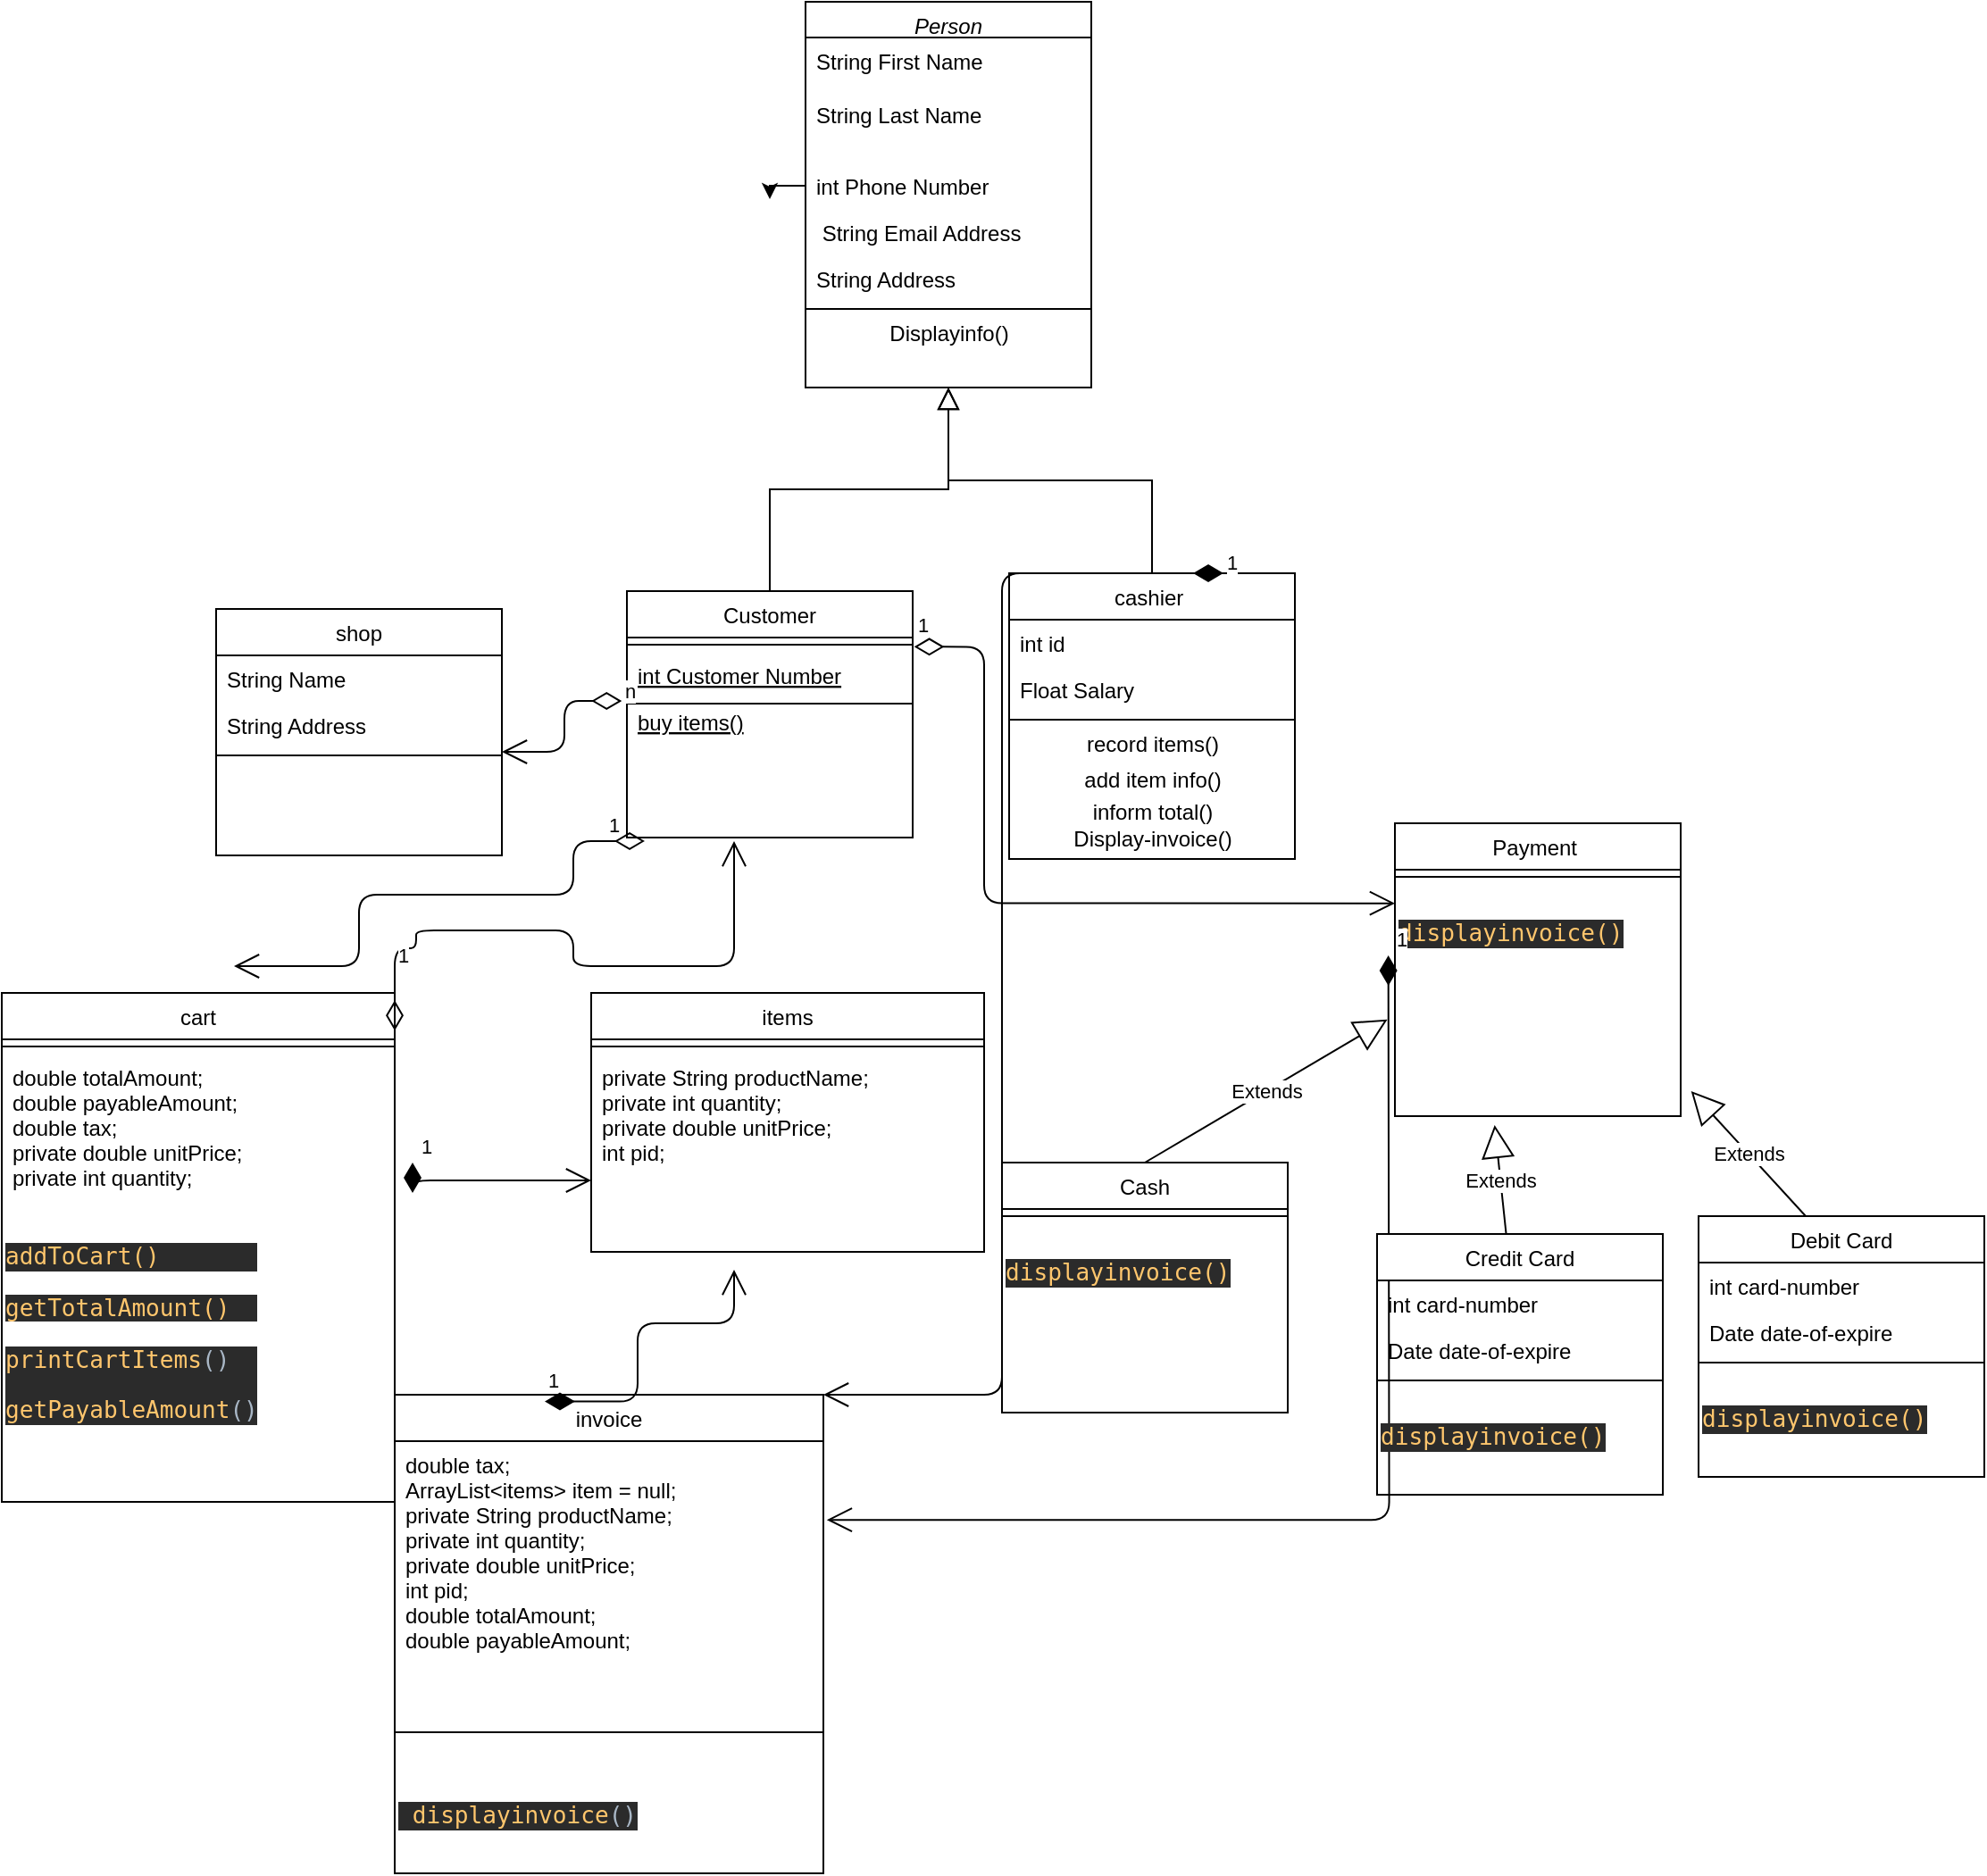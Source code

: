 <mxfile version="14.5.1" type="device"><diagram id="C5RBs43oDa-KdzZeNtuy" name="Page-1"><mxGraphModel dx="2247" dy="823" grid="1" gridSize="10" guides="1" tooltips="1" connect="1" arrows="1" fold="1" page="1" pageScale="1" pageWidth="827" pageHeight="1169" math="0" shadow="0"><root><mxCell id="WIyWlLk6GJQsqaUBKTNV-0"/><mxCell id="WIyWlLk6GJQsqaUBKTNV-1" parent="WIyWlLk6GJQsqaUBKTNV-0"/><mxCell id="zkfFHV4jXpPFQw0GAbJ--0" value="Person" style="swimlane;fontStyle=2;align=center;verticalAlign=top;childLayout=stackLayout;horizontal=1;startSize=20;horizontalStack=0;resizeParent=1;resizeLast=0;collapsible=1;marginBottom=0;rounded=0;shadow=0;strokeWidth=1;" parent="WIyWlLk6GJQsqaUBKTNV-1" vertex="1"><mxGeometry x="220" y="30" width="160" height="216" as="geometry"><mxRectangle x="230" y="140" width="160" height="26" as="alternateBounds"/></mxGeometry></mxCell><mxCell id="zkfFHV4jXpPFQw0GAbJ--1" value="String First Name&#10;" style="text;align=left;verticalAlign=top;spacingLeft=4;spacingRight=4;overflow=hidden;rotatable=0;points=[[0,0.5],[1,0.5]];portConstraint=eastwest;" parent="zkfFHV4jXpPFQw0GAbJ--0" vertex="1"><mxGeometry y="20" width="160" height="30" as="geometry"/></mxCell><mxCell id="ffJfTyDO9fUsl5A1PgNT-1" value="String Last Name" style="text;align=left;verticalAlign=top;spacingLeft=4;spacingRight=4;overflow=hidden;rotatable=0;points=[[0,0.5],[1,0.5]];portConstraint=eastwest;" vertex="1" parent="zkfFHV4jXpPFQw0GAbJ--0"><mxGeometry y="50" width="160" height="40" as="geometry"/></mxCell><mxCell id="zkfFHV4jXpPFQw0GAbJ--2" value="int Phone Number" style="text;align=left;verticalAlign=top;spacingLeft=4;spacingRight=4;overflow=hidden;rotatable=0;points=[[0,0.5],[1,0.5]];portConstraint=eastwest;rounded=0;shadow=0;html=0;" parent="zkfFHV4jXpPFQw0GAbJ--0" vertex="1"><mxGeometry y="90" width="160" height="26" as="geometry"/></mxCell><mxCell id="zkfFHV4jXpPFQw0GAbJ--3" value=" String Email Address" style="text;align=left;verticalAlign=top;spacingLeft=4;spacingRight=4;overflow=hidden;rotatable=0;points=[[0,0.5],[1,0.5]];portConstraint=eastwest;rounded=0;shadow=0;html=0;" parent="zkfFHV4jXpPFQw0GAbJ--0" vertex="1"><mxGeometry y="116" width="160" height="26" as="geometry"/></mxCell><mxCell id="GKxBfJkAJCEx7mi1n7hX-56" value="String Address" style="text;align=left;verticalAlign=top;spacingLeft=4;spacingRight=4;overflow=hidden;rotatable=0;points=[[0,0.5],[1,0.5]];portConstraint=eastwest;rounded=0;shadow=0;html=0;" parent="zkfFHV4jXpPFQw0GAbJ--0" vertex="1"><mxGeometry y="142" width="160" height="26" as="geometry"/></mxCell><mxCell id="zkfFHV4jXpPFQw0GAbJ--4" value="" style="line;html=1;strokeWidth=1;align=left;verticalAlign=middle;spacingTop=-1;spacingLeft=3;spacingRight=3;rotatable=0;labelPosition=right;points=[];portConstraint=eastwest;" parent="zkfFHV4jXpPFQw0GAbJ--0" vertex="1"><mxGeometry y="168" width="160" height="8" as="geometry"/></mxCell><mxCell id="ffJfTyDO9fUsl5A1PgNT-4" value="Displayinfo()" style="text;html=1;align=center;verticalAlign=middle;resizable=0;points=[];autosize=1;" vertex="1" parent="zkfFHV4jXpPFQw0GAbJ--0"><mxGeometry y="176" width="160" height="20" as="geometry"/></mxCell><mxCell id="zkfFHV4jXpPFQw0GAbJ--6" value="Customer" style="swimlane;fontStyle=0;align=center;verticalAlign=top;childLayout=stackLayout;horizontal=1;startSize=26;horizontalStack=0;resizeParent=1;resizeLast=0;collapsible=1;marginBottom=0;rounded=0;shadow=0;strokeWidth=1;" parent="WIyWlLk6GJQsqaUBKTNV-1" vertex="1"><mxGeometry x="120" y="360" width="160" height="138" as="geometry"><mxRectangle x="130" y="380" width="160" height="26" as="alternateBounds"/></mxGeometry></mxCell><mxCell id="zkfFHV4jXpPFQw0GAbJ--9" value="" style="line;html=1;strokeWidth=1;align=left;verticalAlign=middle;spacingTop=-1;spacingLeft=3;spacingRight=3;rotatable=0;labelPosition=right;points=[];portConstraint=eastwest;" parent="zkfFHV4jXpPFQw0GAbJ--6" vertex="1"><mxGeometry y="26" width="160" height="8" as="geometry"/></mxCell><mxCell id="zkfFHV4jXpPFQw0GAbJ--10" value="int Customer Number" style="text;align=left;verticalAlign=top;spacingLeft=4;spacingRight=4;overflow=hidden;rotatable=0;points=[[0,0.5],[1,0.5]];portConstraint=eastwest;fontStyle=4" parent="zkfFHV4jXpPFQw0GAbJ--6" vertex="1"><mxGeometry y="34" width="160" height="26" as="geometry"/></mxCell><mxCell id="ffJfTyDO9fUsl5A1PgNT-3" value="" style="endArrow=none;html=1;" edge="1" parent="zkfFHV4jXpPFQw0GAbJ--6" source="ffJfTyDO9fUsl5A1PgNT-2" target="ffJfTyDO9fUsl5A1PgNT-2"><mxGeometry width="50" height="50" relative="1" as="geometry"><mxPoint y="110" as="sourcePoint"/><mxPoint x="50" y="60" as="targetPoint"/><Array as="points"><mxPoint x="160" y="63"/><mxPoint y="63"/></Array></mxGeometry></mxCell><mxCell id="ffJfTyDO9fUsl5A1PgNT-2" value="buy items()" style="text;align=left;verticalAlign=top;spacingLeft=4;spacingRight=4;overflow=hidden;rotatable=0;points=[[0,0.5],[1,0.5]];portConstraint=eastwest;fontStyle=4" vertex="1" parent="zkfFHV4jXpPFQw0GAbJ--6"><mxGeometry y="60" width="160" height="36" as="geometry"/></mxCell><mxCell id="zkfFHV4jXpPFQw0GAbJ--12" value="" style="endArrow=block;endSize=10;endFill=0;shadow=0;strokeWidth=1;rounded=0;edgeStyle=elbowEdgeStyle;elbow=vertical;" parent="WIyWlLk6GJQsqaUBKTNV-1" source="zkfFHV4jXpPFQw0GAbJ--6" target="zkfFHV4jXpPFQw0GAbJ--0" edge="1"><mxGeometry width="160" relative="1" as="geometry"><mxPoint x="200" y="203" as="sourcePoint"/><mxPoint x="200" y="203" as="targetPoint"/></mxGeometry></mxCell><mxCell id="zkfFHV4jXpPFQw0GAbJ--13" value="cashier " style="swimlane;fontStyle=0;align=center;verticalAlign=top;childLayout=stackLayout;horizontal=1;startSize=26;horizontalStack=0;resizeParent=1;resizeLast=0;collapsible=1;marginBottom=0;rounded=0;shadow=0;strokeWidth=1;" parent="WIyWlLk6GJQsqaUBKTNV-1" vertex="1"><mxGeometry x="334" y="350" width="160" height="160" as="geometry"><mxRectangle x="340" y="380" width="170" height="26" as="alternateBounds"/></mxGeometry></mxCell><mxCell id="zkfFHV4jXpPFQw0GAbJ--14" value="int id&#10;" style="text;align=left;verticalAlign=top;spacingLeft=4;spacingRight=4;overflow=hidden;rotatable=0;points=[[0,0.5],[1,0.5]];portConstraint=eastwest;" parent="zkfFHV4jXpPFQw0GAbJ--13" vertex="1"><mxGeometry y="26" width="160" height="26" as="geometry"/></mxCell><mxCell id="GKxBfJkAJCEx7mi1n7hX-58" value="Float Salary" style="text;align=left;verticalAlign=top;spacingLeft=4;spacingRight=4;overflow=hidden;rotatable=0;points=[[0,0.5],[1,0.5]];portConstraint=eastwest;" parent="zkfFHV4jXpPFQw0GAbJ--13" vertex="1"><mxGeometry y="52" width="160" height="26" as="geometry"/></mxCell><mxCell id="zkfFHV4jXpPFQw0GAbJ--15" value="" style="line;html=1;strokeWidth=1;align=left;verticalAlign=middle;spacingTop=-1;spacingLeft=3;spacingRight=3;rotatable=0;labelPosition=right;points=[];portConstraint=eastwest;" parent="zkfFHV4jXpPFQw0GAbJ--13" vertex="1"><mxGeometry y="78" width="160" height="8" as="geometry"/></mxCell><mxCell id="GKxBfJkAJCEx7mi1n7hX-59" value="record items()&lt;br&gt;" style="text;html=1;align=center;verticalAlign=middle;resizable=0;points=[];autosize=1;" parent="zkfFHV4jXpPFQw0GAbJ--13" vertex="1"><mxGeometry y="86" width="160" height="20" as="geometry"/></mxCell><mxCell id="GKxBfJkAJCEx7mi1n7hX-60" value="add item info()&lt;span style=&quot;color: rgba(0 , 0 , 0 , 0) ; font-family: monospace ; font-size: 0px&quot;&gt;%3CmxGraphModel%3E%3Croot%3E%3CmxCell%20id%3D%220%22%2F%3E%3CmxCell%20id%3D%221%22%20parent%3D%220%22%2F%3E%3CmxCell%20id%3D%222%22%20value%3D%22record%20items()%26lt%3Bbr%26gt%3B%22%20style%3D%22text%3Bhtml%3D1%3Balign%3Dcenter%3BverticalAlign%3Dmiddle%3Bresizable%3D0%3Bpoints%3D%5B%5D%3Bautosize%3D1%3B%22%20vertex%3D%221%22%20parent%3D%221%22%3E%3CmxGeometry%20x%3D%22330%22%20y%3D%22446%22%20width%3D%22160%22%20height%3D%2220%22%20as%3D%22geometry%22%2F%3E%3C%2FmxCell%3E%3C%2Froot%3E%3C%2FmxGraphModel%3E&lt;/span&gt;" style="text;html=1;align=center;verticalAlign=middle;resizable=0;points=[];autosize=1;" parent="zkfFHV4jXpPFQw0GAbJ--13" vertex="1"><mxGeometry y="106" width="160" height="20" as="geometry"/></mxCell><mxCell id="GKxBfJkAJCEx7mi1n7hX-61" value="inform total()&lt;br&gt;Display-invoice()" style="text;html=1;align=center;verticalAlign=middle;resizable=0;points=[];autosize=1;" parent="zkfFHV4jXpPFQw0GAbJ--13" vertex="1"><mxGeometry y="126" width="160" height="30" as="geometry"/></mxCell><mxCell id="zkfFHV4jXpPFQw0GAbJ--16" value="" style="endArrow=block;endSize=10;endFill=0;shadow=0;strokeWidth=1;rounded=0;edgeStyle=elbowEdgeStyle;elbow=vertical;" parent="WIyWlLk6GJQsqaUBKTNV-1" source="zkfFHV4jXpPFQw0GAbJ--13" target="zkfFHV4jXpPFQw0GAbJ--0" edge="1"><mxGeometry width="160" relative="1" as="geometry"><mxPoint x="210" y="373" as="sourcePoint"/><mxPoint x="310" y="271" as="targetPoint"/></mxGeometry></mxCell><mxCell id="GKxBfJkAJCEx7mi1n7hX-16" value="Payment " style="swimlane;fontStyle=0;align=center;verticalAlign=top;childLayout=stackLayout;horizontal=1;startSize=26;horizontalStack=0;resizeParent=1;resizeLast=0;collapsible=1;marginBottom=0;rounded=0;shadow=0;strokeWidth=1;" parent="WIyWlLk6GJQsqaUBKTNV-1" vertex="1"><mxGeometry x="550" y="490" width="160" height="164" as="geometry"><mxRectangle x="550" y="140" width="160" height="26" as="alternateBounds"/></mxGeometry></mxCell><mxCell id="GKxBfJkAJCEx7mi1n7hX-19" value="" style="line;html=1;strokeWidth=1;align=left;verticalAlign=middle;spacingTop=-1;spacingLeft=3;spacingRight=3;rotatable=0;labelPosition=right;points=[];portConstraint=eastwest;" parent="GKxBfJkAJCEx7mi1n7hX-16" vertex="1"><mxGeometry y="26" width="160" height="8" as="geometry"/></mxCell><mxCell id="GKxBfJkAJCEx7mi1n7hX-45" value="Extends" style="endArrow=block;endSize=16;endFill=0;html=1;entryX=-0.026;entryY=-0.083;entryDx=0;entryDy=0;entryPerimeter=0;exitX=0.375;exitY=0;exitDx=0;exitDy=0;exitPerimeter=0;" parent="GKxBfJkAJCEx7mi1n7hX-16" source="GKxBfJkAJCEx7mi1n7hX-29" edge="1"><mxGeometry width="160" relative="1" as="geometry"><mxPoint x="221.68" y="188.18" as="sourcePoint"/><mxPoint x="165.84" y="150.002" as="targetPoint"/></mxGeometry></mxCell><mxCell id="ffJfTyDO9fUsl5A1PgNT-18" value="&lt;pre style=&quot;background-color: #2b2b2b ; color: #a9b7c6 ; font-family: &amp;#34;jetbrains mono&amp;#34; , monospace ; font-size: 9.8pt&quot;&gt;&lt;span style=&quot;color: #ffc66d&quot;&gt;displayinvoice()&lt;/span&gt;&lt;/pre&gt;" style="text;whiteSpace=wrap;html=1;" vertex="1" parent="GKxBfJkAJCEx7mi1n7hX-16"><mxGeometry y="34" width="160" height="60" as="geometry"/></mxCell><mxCell id="GKxBfJkAJCEx7mi1n7hX-29" value="Debit Card" style="swimlane;fontStyle=0;align=center;verticalAlign=top;childLayout=stackLayout;horizontal=1;startSize=26;horizontalStack=0;resizeParent=1;resizeLast=0;collapsible=1;marginBottom=0;rounded=0;shadow=0;strokeWidth=1;" parent="WIyWlLk6GJQsqaUBKTNV-1" vertex="1"><mxGeometry x="720" y="710" width="160" height="146" as="geometry"><mxRectangle x="550" y="140" width="160" height="26" as="alternateBounds"/></mxGeometry></mxCell><mxCell id="GKxBfJkAJCEx7mi1n7hX-30" value="int card-number" style="text;align=left;verticalAlign=top;spacingLeft=4;spacingRight=4;overflow=hidden;rotatable=0;points=[[0,0.5],[1,0.5]];portConstraint=eastwest;" parent="GKxBfJkAJCEx7mi1n7hX-29" vertex="1"><mxGeometry y="26" width="160" height="26" as="geometry"/></mxCell><mxCell id="GKxBfJkAJCEx7mi1n7hX-31" value="Date date-of-expire" style="text;align=left;verticalAlign=top;spacingLeft=4;spacingRight=4;overflow=hidden;rotatable=0;points=[[0,0.5],[1,0.5]];portConstraint=eastwest;rounded=0;shadow=0;html=0;" parent="GKxBfJkAJCEx7mi1n7hX-29" vertex="1"><mxGeometry y="52" width="160" height="26" as="geometry"/></mxCell><mxCell id="GKxBfJkAJCEx7mi1n7hX-32" value="" style="line;html=1;strokeWidth=1;align=left;verticalAlign=middle;spacingTop=-1;spacingLeft=3;spacingRight=3;rotatable=0;labelPosition=right;points=[];portConstraint=eastwest;" parent="GKxBfJkAJCEx7mi1n7hX-29" vertex="1"><mxGeometry y="78" width="160" height="8" as="geometry"/></mxCell><mxCell id="ffJfTyDO9fUsl5A1PgNT-19" value="&lt;pre style=&quot;background-color: #2b2b2b ; color: #a9b7c6 ; font-family: &amp;#34;jetbrains mono&amp;#34; , monospace ; font-size: 9.8pt&quot;&gt;&lt;span style=&quot;color: #ffc66d&quot;&gt;displayinvoice()&lt;/span&gt;&lt;/pre&gt;" style="text;whiteSpace=wrap;html=1;" vertex="1" parent="GKxBfJkAJCEx7mi1n7hX-29"><mxGeometry y="86" width="160" height="60" as="geometry"/></mxCell><mxCell id="GKxBfJkAJCEx7mi1n7hX-35" value="Cash" style="swimlane;fontStyle=0;align=center;verticalAlign=top;childLayout=stackLayout;horizontal=1;startSize=26;horizontalStack=0;resizeParent=1;resizeLast=0;collapsible=1;marginBottom=0;rounded=0;shadow=0;strokeWidth=1;" parent="WIyWlLk6GJQsqaUBKTNV-1" vertex="1"><mxGeometry x="330" y="680" width="160" height="140" as="geometry"><mxRectangle x="550" y="140" width="160" height="26" as="alternateBounds"/></mxGeometry></mxCell><mxCell id="GKxBfJkAJCEx7mi1n7hX-38" value="" style="line;html=1;strokeWidth=1;align=left;verticalAlign=middle;spacingTop=-1;spacingLeft=3;spacingRight=3;rotatable=0;labelPosition=right;points=[];portConstraint=eastwest;" parent="GKxBfJkAJCEx7mi1n7hX-35" vertex="1"><mxGeometry y="26" width="160" height="8" as="geometry"/></mxCell><mxCell id="ffJfTyDO9fUsl5A1PgNT-21" value="&lt;pre style=&quot;background-color: #2b2b2b ; color: #a9b7c6 ; font-family: &amp;#34;jetbrains mono&amp;#34; , monospace ; font-size: 9.8pt&quot;&gt;&lt;span style=&quot;color: #ffc66d&quot;&gt;displayinvoice()&lt;/span&gt;&lt;/pre&gt;" style="text;whiteSpace=wrap;html=1;" vertex="1" parent="GKxBfJkAJCEx7mi1n7hX-35"><mxGeometry y="34" width="160" height="60" as="geometry"/></mxCell><mxCell id="GKxBfJkAJCEx7mi1n7hX-44" value="Extends" style="endArrow=block;endSize=16;endFill=0;html=1;entryX=-0.026;entryY=-0.083;entryDx=0;entryDy=0;entryPerimeter=0;exitX=0.5;exitY=0;exitDx=0;exitDy=0;" parent="WIyWlLk6GJQsqaUBKTNV-1" source="GKxBfJkAJCEx7mi1n7hX-35" edge="1"><mxGeometry width="160" relative="1" as="geometry"><mxPoint x="480" y="630" as="sourcePoint"/><mxPoint x="545.84" y="599.842" as="targetPoint"/></mxGeometry></mxCell><mxCell id="GKxBfJkAJCEx7mi1n7hX-46" value="Extends" style="endArrow=block;endSize=16;endFill=0;html=1;entryX=0.349;entryY=1.192;entryDx=0;entryDy=0;entryPerimeter=0;" parent="WIyWlLk6GJQsqaUBKTNV-1" source="GKxBfJkAJCEx7mi1n7hX-67" edge="1"><mxGeometry width="160" relative="1" as="geometry"><mxPoint x="430" y="700" as="sourcePoint"/><mxPoint x="605.84" y="658.992" as="targetPoint"/></mxGeometry></mxCell><mxCell id="GKxBfJkAJCEx7mi1n7hX-47" value="1" style="endArrow=open;html=1;endSize=12;startArrow=diamondThin;startSize=14;startFill=0;edgeStyle=orthogonalEdgeStyle;align=left;verticalAlign=bottom;exitX=1.005;exitY=0.646;exitDx=0;exitDy=0;exitPerimeter=0;entryX=0;entryY=0.724;entryDx=0;entryDy=0;entryPerimeter=0;" parent="WIyWlLk6GJQsqaUBKTNV-1" source="zkfFHV4jXpPFQw0GAbJ--9" edge="1"><mxGeometry x="-1" y="3" relative="1" as="geometry"><mxPoint x="480" y="510" as="sourcePoint"/><mxPoint x="550" y="534.824" as="targetPoint"/><Array as="points"><mxPoint x="320" y="391"/><mxPoint x="320" y="535"/></Array></mxGeometry></mxCell><mxCell id="GKxBfJkAJCEx7mi1n7hX-48" value="shop" style="swimlane;fontStyle=0;align=center;verticalAlign=top;childLayout=stackLayout;horizontal=1;startSize=26;horizontalStack=0;resizeParent=1;resizeLast=0;collapsible=1;marginBottom=0;rounded=0;shadow=0;strokeWidth=1;" parent="WIyWlLk6GJQsqaUBKTNV-1" vertex="1"><mxGeometry x="-110" y="370" width="160" height="138" as="geometry"><mxRectangle x="130" y="380" width="160" height="26" as="alternateBounds"/></mxGeometry></mxCell><mxCell id="GKxBfJkAJCEx7mi1n7hX-49" value="String Name" style="text;align=left;verticalAlign=top;spacingLeft=4;spacingRight=4;overflow=hidden;rotatable=0;points=[[0,0.5],[1,0.5]];portConstraint=eastwest;" parent="GKxBfJkAJCEx7mi1n7hX-48" vertex="1"><mxGeometry y="26" width="160" height="26" as="geometry"/></mxCell><mxCell id="GKxBfJkAJCEx7mi1n7hX-50" value="String Address" style="text;align=left;verticalAlign=top;spacingLeft=4;spacingRight=4;overflow=hidden;rotatable=0;points=[[0,0.5],[1,0.5]];portConstraint=eastwest;rounded=0;shadow=0;html=0;" parent="GKxBfJkAJCEx7mi1n7hX-48" vertex="1"><mxGeometry y="52" width="160" height="26" as="geometry"/></mxCell><mxCell id="GKxBfJkAJCEx7mi1n7hX-51" value="" style="line;html=1;strokeWidth=1;align=left;verticalAlign=middle;spacingTop=-1;spacingLeft=3;spacingRight=3;rotatable=0;labelPosition=right;points=[];portConstraint=eastwest;" parent="GKxBfJkAJCEx7mi1n7hX-48" vertex="1"><mxGeometry y="78" width="160" height="8" as="geometry"/></mxCell><mxCell id="GKxBfJkAJCEx7mi1n7hX-54" value="n" style="endArrow=open;html=1;endSize=12;startArrow=diamondThin;startSize=14;startFill=0;edgeStyle=orthogonalEdgeStyle;align=left;verticalAlign=bottom;entryX=1;entryY=1.077;entryDx=0;entryDy=0;entryPerimeter=0;exitX=-0.018;exitY=1.058;exitDx=0;exitDy=0;exitPerimeter=0;" parent="WIyWlLk6GJQsqaUBKTNV-1" source="zkfFHV4jXpPFQw0GAbJ--10" target="GKxBfJkAJCEx7mi1n7hX-50" edge="1"><mxGeometry x="-1" y="3" relative="1" as="geometry"><mxPoint x="100" y="440" as="sourcePoint"/><mxPoint x="370" y="510" as="targetPoint"/></mxGeometry></mxCell><mxCell id="GKxBfJkAJCEx7mi1n7hX-62" value="items" style="swimlane;fontStyle=0;align=center;verticalAlign=top;childLayout=stackLayout;horizontal=1;startSize=26;horizontalStack=0;resizeParent=1;resizeLast=0;collapsible=1;marginBottom=0;rounded=0;shadow=0;strokeWidth=1;" parent="WIyWlLk6GJQsqaUBKTNV-1" vertex="1"><mxGeometry x="100" y="585" width="220" height="145" as="geometry"><mxRectangle x="550" y="140" width="160" height="26" as="alternateBounds"/></mxGeometry></mxCell><mxCell id="GKxBfJkAJCEx7mi1n7hX-63" value="" style="line;html=1;strokeWidth=1;align=left;verticalAlign=middle;spacingTop=-1;spacingLeft=3;spacingRight=3;rotatable=0;labelPosition=right;points=[];portConstraint=eastwest;" parent="GKxBfJkAJCEx7mi1n7hX-62" vertex="1"><mxGeometry y="26" width="220" height="8" as="geometry"/></mxCell><mxCell id="GKxBfJkAJCEx7mi1n7hX-65" value="private String productName;&#10;private int quantity;&#10;private double unitPrice;&#10;int pid;" style="text;align=left;verticalAlign=top;spacingLeft=4;spacingRight=4;overflow=hidden;rotatable=0;points=[[0,0.5],[1,0.5]];portConstraint=eastwest;" parent="GKxBfJkAJCEx7mi1n7hX-62" vertex="1"><mxGeometry y="34" width="220" height="76" as="geometry"/></mxCell><mxCell id="GKxBfJkAJCEx7mi1n7hX-64" value="1" style="endArrow=open;html=1;endSize=12;startArrow=diamondThin;startSize=14;startFill=1;edgeStyle=orthogonalEdgeStyle;align=left;verticalAlign=bottom;exitX=-0.023;exitY=0.846;exitDx=0;exitDy=0;exitPerimeter=0;entryX=1.008;entryY=0.306;entryDx=0;entryDy=0;entryPerimeter=0;" parent="WIyWlLk6GJQsqaUBKTNV-1" target="ffJfTyDO9fUsl5A1PgNT-9" edge="1"><mxGeometry x="-1" y="3" relative="1" as="geometry"><mxPoint x="546.32" y="563.996" as="sourcePoint"/><mxPoint x="340" y="630" as="targetPoint"/></mxGeometry></mxCell><mxCell id="GKxBfJkAJCEx7mi1n7hX-67" value="Credit Card" style="swimlane;fontStyle=0;align=center;verticalAlign=top;childLayout=stackLayout;horizontal=1;startSize=26;horizontalStack=0;resizeParent=1;resizeLast=0;collapsible=1;marginBottom=0;rounded=0;shadow=0;strokeWidth=1;" parent="WIyWlLk6GJQsqaUBKTNV-1" vertex="1"><mxGeometry x="540" y="720" width="160" height="146" as="geometry"><mxRectangle x="550" y="140" width="160" height="26" as="alternateBounds"/></mxGeometry></mxCell><mxCell id="GKxBfJkAJCEx7mi1n7hX-68" value="int card-number" style="text;align=left;verticalAlign=top;spacingLeft=4;spacingRight=4;overflow=hidden;rotatable=0;points=[[0,0.5],[1,0.5]];portConstraint=eastwest;" parent="GKxBfJkAJCEx7mi1n7hX-67" vertex="1"><mxGeometry y="26" width="160" height="26" as="geometry"/></mxCell><mxCell id="GKxBfJkAJCEx7mi1n7hX-69" value="Date date-of-expire" style="text;align=left;verticalAlign=top;spacingLeft=4;spacingRight=4;overflow=hidden;rotatable=0;points=[[0,0.5],[1,0.5]];portConstraint=eastwest;rounded=0;shadow=0;html=0;" parent="GKxBfJkAJCEx7mi1n7hX-67" vertex="1"><mxGeometry y="52" width="160" height="26" as="geometry"/></mxCell><mxCell id="GKxBfJkAJCEx7mi1n7hX-70" value="" style="line;html=1;strokeWidth=1;align=left;verticalAlign=middle;spacingTop=-1;spacingLeft=3;spacingRight=3;rotatable=0;labelPosition=right;points=[];portConstraint=eastwest;" parent="GKxBfJkAJCEx7mi1n7hX-67" vertex="1"><mxGeometry y="78" width="160" height="8" as="geometry"/></mxCell><mxCell id="ffJfTyDO9fUsl5A1PgNT-20" value="&lt;pre style=&quot;background-color: #2b2b2b ; color: #a9b7c6 ; font-family: &amp;#34;jetbrains mono&amp;#34; , monospace ; font-size: 9.8pt&quot;&gt;&lt;span style=&quot;color: #ffc66d&quot;&gt;displayinvoice()&lt;/span&gt;&lt;/pre&gt;" style="text;whiteSpace=wrap;html=1;" vertex="1" parent="GKxBfJkAJCEx7mi1n7hX-67"><mxGeometry y="86" width="160" height="60" as="geometry"/></mxCell><mxCell id="GKxBfJkAJCEx7mi1n7hX-71" value="cart" style="swimlane;fontStyle=0;align=center;verticalAlign=top;childLayout=stackLayout;horizontal=1;startSize=26;horizontalStack=0;resizeParent=1;resizeLast=0;collapsible=1;marginBottom=0;rounded=0;shadow=0;strokeWidth=1;" parent="WIyWlLk6GJQsqaUBKTNV-1" vertex="1"><mxGeometry x="-230" y="585" width="220" height="285" as="geometry"><mxRectangle x="550" y="140" width="160" height="26" as="alternateBounds"/></mxGeometry></mxCell><mxCell id="GKxBfJkAJCEx7mi1n7hX-72" value="" style="line;html=1;strokeWidth=1;align=left;verticalAlign=middle;spacingTop=-1;spacingLeft=3;spacingRight=3;rotatable=0;labelPosition=right;points=[];portConstraint=eastwest;" parent="GKxBfJkAJCEx7mi1n7hX-71" vertex="1"><mxGeometry y="26" width="220" height="8" as="geometry"/></mxCell><mxCell id="GKxBfJkAJCEx7mi1n7hX-73" value="double totalAmount;&#10;double payableAmount;&#10;double tax;&#10;private double unitPrice;&#10;private int quantity;" style="text;align=left;verticalAlign=top;spacingLeft=4;spacingRight=4;overflow=hidden;rotatable=0;points=[[0,0.5],[1,0.5]];portConstraint=eastwest;" parent="GKxBfJkAJCEx7mi1n7hX-71" vertex="1"><mxGeometry y="34" width="220" height="86" as="geometry"/></mxCell><mxCell id="ffJfTyDO9fUsl5A1PgNT-13" value="&lt;pre style=&quot;background-color: #2b2b2b ; color: #a9b7c6 ; font-family: &amp;#34;jetbrains mono&amp;#34; , monospace ; font-size: 9.8pt&quot;&gt;&lt;span style=&quot;color: #ffc66d&quot;&gt;addToCart()&lt;/span&gt;&lt;/pre&gt;&lt;pre style=&quot;background-color: #2b2b2b ; color: #a9b7c6 ; font-family: &amp;#34;jetbrains mono&amp;#34; , monospace ; font-size: 9.8pt&quot;&gt;&lt;pre style=&quot;font-family: &amp;#34;jetbrains mono&amp;#34; , monospace ; font-size: 9.8pt&quot;&gt;&lt;span style=&quot;color: #ffc66d&quot;&gt;getTotalAmount()&lt;/span&gt;&lt;/pre&gt;&lt;/pre&gt;&lt;pre style=&quot;background-color: #2b2b2b ; color: #a9b7c6 ; font-family: &amp;#34;jetbrains mono&amp;#34; , monospace ; font-size: 9.8pt&quot;&gt;&lt;pre style=&quot;font-family: &amp;#34;jetbrains mono&amp;#34; , monospace ; font-size: 9.8pt&quot;&gt;&lt;span style=&quot;color: #ffc66d&quot;&gt;printCartItems&lt;/span&gt;()&lt;/pre&gt;&lt;pre style=&quot;font-family: &amp;#34;jetbrains mono&amp;#34; , monospace ; font-size: 9.8pt&quot;&gt;&lt;pre style=&quot;font-family: &amp;#34;jetbrains mono&amp;#34; , monospace ; font-size: 9.8pt&quot;&gt;&lt;span style=&quot;color: #ffc66d&quot;&gt;getPayableAmount&lt;/span&gt;()&lt;/pre&gt;&lt;/pre&gt;&lt;/pre&gt;" style="text;whiteSpace=wrap;html=1;" vertex="1" parent="GKxBfJkAJCEx7mi1n7hX-71"><mxGeometry y="120" width="220" height="60" as="geometry"/></mxCell><mxCell id="GKxBfJkAJCEx7mi1n7hX-75" value="1" style="endArrow=open;html=1;endSize=12;startArrow=diamondThin;startSize=14;startFill=1;edgeStyle=orthogonalEdgeStyle;align=left;verticalAlign=bottom;" parent="WIyWlLk6GJQsqaUBKTNV-1" target="GKxBfJkAJCEx7mi1n7hX-65" edge="1"><mxGeometry x="-1" y="3" relative="1" as="geometry"><mxPoint y="680" as="sourcePoint"/><mxPoint x="150" y="500" as="targetPoint"/><Array as="points"><mxPoint y="690"/></Array></mxGeometry></mxCell><mxCell id="GKxBfJkAJCEx7mi1n7hX-76" value="1" style="endArrow=open;html=1;endSize=12;startArrow=diamondThin;startSize=14;startFill=0;edgeStyle=orthogonalEdgeStyle;align=left;verticalAlign=bottom;exitX=1;exitY=0.074;exitDx=0;exitDy=0;exitPerimeter=0;" parent="WIyWlLk6GJQsqaUBKTNV-1" source="GKxBfJkAJCEx7mi1n7hX-71" edge="1"><mxGeometry x="-0.802" relative="1" as="geometry"><mxPoint x="-103" y="560" as="sourcePoint"/><mxPoint x="180" y="500" as="targetPoint"/><Array as="points"><mxPoint x="-10" y="560"/><mxPoint x="2" y="560"/><mxPoint x="2" y="550"/><mxPoint x="90" y="550"/><mxPoint x="90" y="570"/><mxPoint x="180" y="570"/></Array><mxPoint as="offset"/></mxGeometry></mxCell><mxCell id="GKxBfJkAJCEx7mi1n7hX-77" value="1" style="endArrow=open;html=1;endSize=12;startArrow=diamondThin;startSize=14;startFill=0;edgeStyle=orthogonalEdgeStyle;align=left;verticalAlign=bottom;" parent="WIyWlLk6GJQsqaUBKTNV-1" edge="1"><mxGeometry x="-0.853" relative="1" as="geometry"><mxPoint x="130" y="500" as="sourcePoint"/><mxPoint x="-100" y="570" as="targetPoint"/><Array as="points"><mxPoint x="90" y="500"/><mxPoint x="90" y="530"/><mxPoint x="-30" y="530"/><mxPoint x="-30" y="570"/></Array><mxPoint as="offset"/></mxGeometry></mxCell><mxCell id="ffJfTyDO9fUsl5A1PgNT-0" style="edgeStyle=orthogonalEdgeStyle;rounded=0;orthogonalLoop=1;jettySize=auto;html=1;" edge="1" parent="WIyWlLk6GJQsqaUBKTNV-1" source="zkfFHV4jXpPFQw0GAbJ--2"><mxGeometry relative="1" as="geometry"><mxPoint x="200" y="140" as="targetPoint"/></mxGeometry></mxCell><mxCell id="ffJfTyDO9fUsl5A1PgNT-8" value="invoice" style="swimlane;fontStyle=0;align=center;verticalAlign=top;childLayout=stackLayout;horizontal=1;startSize=26;horizontalStack=0;resizeParent=1;resizeLast=0;collapsible=1;marginBottom=0;rounded=0;shadow=0;strokeWidth=1;" vertex="1" parent="WIyWlLk6GJQsqaUBKTNV-1"><mxGeometry x="-10" y="810" width="240" height="268" as="geometry"><mxRectangle x="550" y="140" width="160" height="26" as="alternateBounds"/></mxGeometry></mxCell><mxCell id="ffJfTyDO9fUsl5A1PgNT-9" value="double tax;&#10;ArrayList&lt;items&gt; item = null;&#10;private String productName;&#10;private int quantity;&#10;private double unitPrice;&#10;int pid;&#10;double totalAmount;&#10;double payableAmount;" style="text;align=left;verticalAlign=top;spacingLeft=4;spacingRight=4;overflow=hidden;rotatable=0;points=[[0,0.5],[1,0.5]];portConstraint=eastwest;" vertex="1" parent="ffJfTyDO9fUsl5A1PgNT-8"><mxGeometry y="26" width="240" height="144" as="geometry"/></mxCell><mxCell id="ffJfTyDO9fUsl5A1PgNT-10" value="" style="line;html=1;strokeWidth=1;align=left;verticalAlign=middle;spacingTop=-1;spacingLeft=3;spacingRight=3;rotatable=0;labelPosition=right;points=[];portConstraint=eastwest;" vertex="1" parent="ffJfTyDO9fUsl5A1PgNT-8"><mxGeometry y="170" width="240" height="38" as="geometry"/></mxCell><mxCell id="ffJfTyDO9fUsl5A1PgNT-16" value="&lt;pre style=&quot;background-color: #2b2b2b ; color: #a9b7c6 ; font-family: &amp;quot;jetbrains mono&amp;quot; , monospace ; font-size: 9.8pt&quot;&gt; &lt;span style=&quot;color: #ffc66d&quot;&gt;displayinvoice&lt;/span&gt;()&lt;/pre&gt;" style="text;whiteSpace=wrap;html=1;" vertex="1" parent="ffJfTyDO9fUsl5A1PgNT-8"><mxGeometry y="208" width="240" height="60" as="geometry"/></mxCell><mxCell id="ffJfTyDO9fUsl5A1PgNT-15" value="1" style="endArrow=open;html=1;endSize=12;startArrow=diamondThin;startSize=14;startFill=1;edgeStyle=orthogonalEdgeStyle;align=left;verticalAlign=bottom;exitX=0.35;exitY=0.014;exitDx=0;exitDy=0;exitPerimeter=0;" edge="1" parent="WIyWlLk6GJQsqaUBKTNV-1" source="ffJfTyDO9fUsl5A1PgNT-8"><mxGeometry x="-1" y="3" relative="1" as="geometry"><mxPoint x="10" y="690" as="sourcePoint"/><mxPoint x="180" y="740" as="targetPoint"/><Array as="points"><mxPoint x="126" y="770"/><mxPoint x="180" y="770"/></Array></mxGeometry></mxCell><mxCell id="ffJfTyDO9fUsl5A1PgNT-17" value="1" style="endArrow=open;html=1;endSize=12;startArrow=diamondThin;startSize=14;startFill=1;edgeStyle=orthogonalEdgeStyle;align=left;verticalAlign=bottom;exitX=0.75;exitY=0;exitDx=0;exitDy=0;entryX=1;entryY=0;entryDx=0;entryDy=0;" edge="1" parent="WIyWlLk6GJQsqaUBKTNV-1" target="ffJfTyDO9fUsl5A1PgNT-8"><mxGeometry x="-1" y="3" relative="1" as="geometry"><mxPoint x="454" y="350" as="sourcePoint"/><mxPoint x="540" y="250" as="targetPoint"/><Array as="points"><mxPoint x="330" y="350"/><mxPoint x="330" y="810"/></Array></mxGeometry></mxCell></root></mxGraphModel></diagram></mxfile>